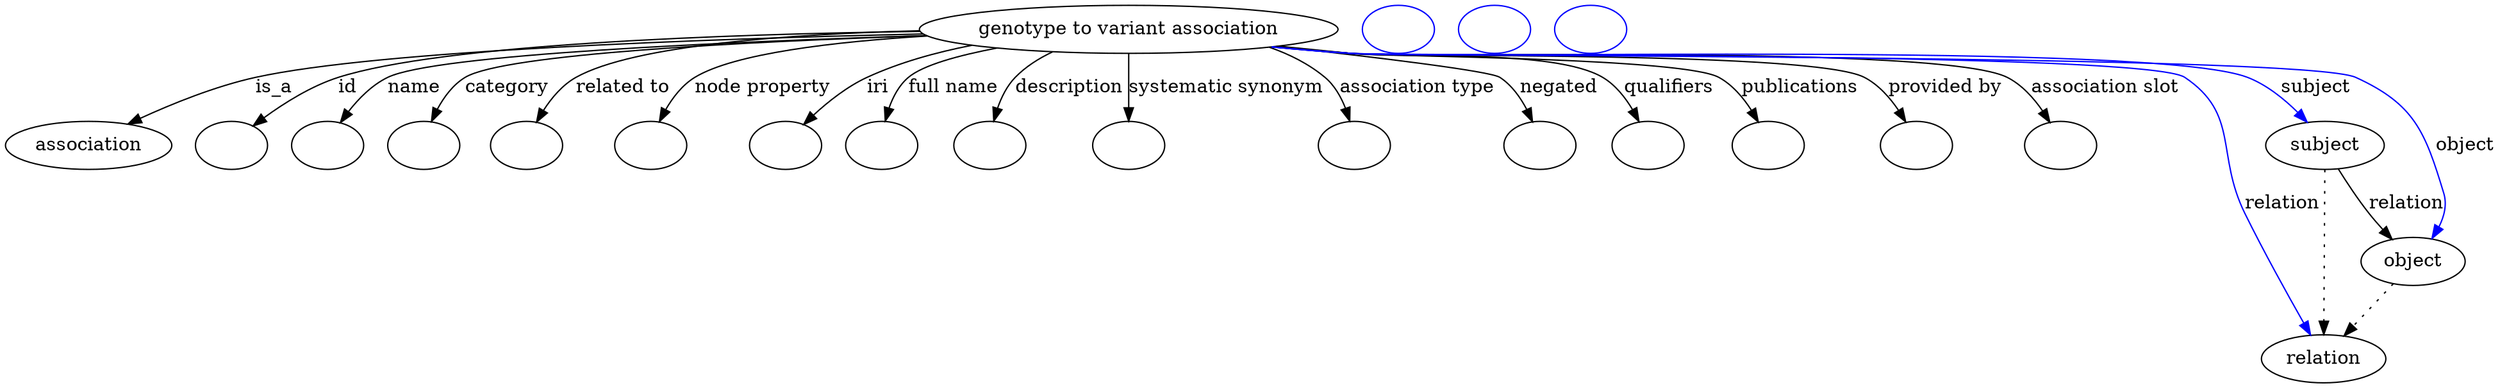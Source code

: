 digraph {
	graph [bb="0,0,1568.6,281"];
	node [label="\N"];
	"genotype to variant association"	 [height=0.5,
		label="genotype to variant association",
		pos="730.4,263",
		width=3.33];
	association	 [height=0.5,
		pos="49.402,177",
		width=1.3723];
	"genotype to variant association" -> association	 [label=is_a,
		lp="189.68,220",
		pos="e,78.951,191.51 612.54,259.54 475.43,254.77 257.68,244.7 177.85,227 146.67,220.09 113.09,206.8 88.091,195.65"];
	id	 [color=black,
		height=0.5,
		label="",
		pos="143.4,177",
		width=0.75];
	"genotype to variant association" -> id	 [color=black,
		label=id,
		lp="245.85,220",
		pos="e,162.66,190.03 612.17,259.81 489.7,255.54 306.97,246.14 239.51,227 215.1,220.07 189.72,206.56 171.18,195.33",
		style=solid];
	name	 [color=black,
		height=0.5,
		label="",
		pos="215.4,177",
		width=0.75];
	"genotype to variant association" -> name	 [color=black,
		label=name,
		lp="294.56,220",
		pos="e,229.98,192.62 616.32,257.33 492.94,250.66 309.69,238.96 279.08,227 263.55,220.93 248.74,209.75 237.32,199.5",
		style=solid];
	category	 [color=black,
		height=0.5,
		label="",
		pos="287.4,177",
		width=0.75];
	"genotype to variant association" -> category	 [color=black,
		label=category,
		lp="353.5,220",
		pos="e,296.73,193.97 616.73,257.24 507.11,250.97 354.21,240.08 329.21,227 318.46,221.38 309.38,211.7 302.46,202.34",
		style=solid];
	"related to"	 [color=black,
		height=0.5,
		label="",
		pos="359.4,177",
		width=0.75];
	"genotype to variant association" -> "related to"	 [color=black,
		label="related to",
		lp="422.64,220",
		pos="e,367.34,194.35 620.93,255.63 530.97,248.85 415.28,238.17 395.93,227 386.29,221.44 378.48,212.2 372.59,203.17",
		style=solid];
	"node property"	 [color=black,
		height=0.5,
		label="",
		pos="432.4,177",
		width=0.75];
	"genotype to variant association" -> "node property"	 [color=black,
		label="node property",
		lp="505.47,220",
		pos="e,439.76,194.7 617.91,256.78 557.98,251.69 491.52,242.68 466.26,227 457.27,221.42 450.1,212.47 444.72,203.67",
		style=solid];
	iri	 [color=black,
		height=0.5,
		label="",
		pos="504.4,177",
		width=0.75];
	"genotype to variant association" -> iri	 [color=black,
		label=iri,
		lp="578.62,220",
		pos="e,520.38,191.84 644.81,250.31 620.59,244.93 594.65,237.41 571.96,227 556.23,219.78 540.57,208.52 528.29,198.5",
		style=solid];
	"full name"	 [color=black,
		height=0.5,
		label="",
		pos="576.4,177",
		width=0.75];
	"genotype to variant association" -> "full name"	 [color=black,
		label="full name",
		lp="626.03,220",
		pos="e,580.5,195.08 657.48,248.69 632.59,242.62 608.63,235.09 599.14,227 592.26,221.13 587.35,212.75 583.9,204.51",
		style=solid];
	description	 [color=black,
		height=0.5,
		label="",
		pos="648.4,177",
		width=0.75];
	"genotype to variant association" -> description	 [color=black,
		label=description,
		lp="695.51,220",
		pos="e,650.74,195.26 687.62,246.01 678.92,240.96 670.52,234.67 664.19,227 659.04,220.75 655.56,212.8 653.22,205.09",
		style=solid];
	"systematic synonym"	 [color=black,
		height=0.5,
		label="",
		pos="730.4,177",
		width=0.75];
	"genotype to variant association" -> "systematic synonym"	 [color=black,
		label="systematic synonym",
		lp="787.37,220",
		pos="e,730.4,195.21 730.4,244.76 730.4,233.36 730.4,218.43 730.4,205.49",
		style=solid];
	"association type"	 [color=black,
		height=0.5,
		label="",
		pos="867.4,177",
		width=0.75];
	"genotype to variant association" -> "association type"	 [color=black,
		label="association type",
		lp="901.31,220",
		pos="e,863.48,194.95 807.02,249.07 820.94,243.88 834.49,236.76 845.4,227 852.03,221.07 856.76,212.76 860.09,204.63",
		style=solid];
	negated	 [color=black,
		height=0.5,
		label="",
		pos="976.4,177",
		width=0.75];
	"genotype to variant association" -> negated	 [color=black,
		label=negated,
		lp="985.17,220",
		pos="e,971.55,195 817.57,250.57 876.57,241.85 944.79,231.06 950.4,227 958.12,221.41 963.72,212.84 967.71,204.37",
		style=solid];
	qualifiers	 [color=black,
		height=0.5,
		label="",
		pos="1048.4,177",
		width=0.75];
	"genotype to variant association" -> qualifiers	 [color=black,
		label=qualifiers,
		lp="1053.5,220",
		pos="e,1040.3,194.31 817.45,250.6 831.47,248.68 845.83,246.75 859.4,245 893.14,240.65 981.98,244.07 1011.4,227 1021.1,221.39 1029,212.14 \
1034.9,203.12",
		style=solid];
	publications	 [color=black,
		height=0.5,
		label="",
		pos="1122.4,177",
		width=0.75];
	"genotype to variant association" -> publications	 [color=black,
		label=publications,
		lp="1133.6,220",
		pos="e,1113.7,194.48 816.01,250.34 830.48,248.41 845.35,246.54 859.4,245 909.04,239.55 1039.4,250.69 1083.4,227 1093.5,221.54 1101.9,\
212.19 1108.2,203.05",
		style=solid];
	"provided by"	 [color=black,
		height=0.5,
		label="",
		pos="1213.4,177",
		width=0.75];
	"genotype to variant association" -> "provided by"	 [color=black,
		label="provided by",
		lp="1224,220",
		pos="e,1204.1,194.11 814.94,250.21 829.74,248.25 845,246.42 859.4,245 893.96,241.6 1140.4,242.57 1171.4,227 1182.3,221.55 1191.4,211.9 \
1198.3,202.52",
		style=solid];
	"association slot"	 [color=black,
		height=0.5,
		label="",
		pos="1303.4,177",
		width=0.75];
	"genotype to variant association" -> "association slot"	 [color=black,
		label="association slot",
		lp="1323.4,220",
		pos="e,1294.1,194.17 814.58,250.09 829.48,248.14 844.88,246.34 859.4,245 903.93,240.91 1221.3,246.79 1261.4,227 1272.3,221.62 1281.4,\
211.98 1288.4,202.59",
		style=solid];
	relation	 [height=0.5,
		pos="1462.4,18",
		width=1.031];
	"genotype to variant association" -> relation	 [color=blue,
		label=relation,
		lp="1437.8,134",
		pos="e,1455.1,35.96 813.88,250.07 829,248.09 844.65,246.29 859.4,245 887.7,242.53 1346.9,242.94 1370.4,227 1378.5,221.53 1428.5,101.01 \
1451.2,45.522",
		style=solid];
	subject	 [height=0.5,
		pos="1467.4,177",
		width=0.97656];
	"genotype to variant association" -> subject	 [color=blue,
		label=subject,
		lp="1459.2,220",
		pos="e,1455.9,194.28 813.87,250.03 828.99,248.06 844.64,246.26 859.4,245 921.32,239.7 1361.5,251.99 1418.4,227 1430.6,221.65 1441.3,211.75 \
1449.6,202.16",
		style=solid];
	object	 [height=0.5,
		pos="1522.4,91",
		width=0.88096];
	"genotype to variant association" -> object	 [color=blue,
		label=object,
		lp="1551.5,177",
		pos="e,1533.4,108.36 813.87,249.99 828.99,248.02 844.64,246.24 859.4,245 928.52,239.2 1420.7,256.57 1483.4,227 1524.7,207.56 1528.6,185.31 \
1539.4,141 1541.3,133.32 1540,125.14 1537.4,117.67",
		style=solid];
	"genotype to variant association relation"	 [color=blue,
		height=0.5,
		label="",
		pos="895.4,263",
		width=0.75];
	subject -> relation	 [pos="e,1463,36.027 1466.8,158.76 1466,131.21 1464.3,78.735 1463.3,46.223",
		style=dotted];
	subject -> object	 [label=relation,
		lp="1518.8,134",
		pos="e,1510,107.63 1477,159.64 1482.6,149.91 1489.8,137.63 1496.6,127 1499,123.37 1501.6,119.6 1504.1,115.92"];
	"genotype to variant association subject"	 [color=blue,
		height=0.5,
		label="",
		pos="967.4,263",
		width=0.75];
	object -> relation	 [pos="e,1476.2,34.752 1508.8,74.435 1501.1,65.075 1491.3,53.191 1482.7,42.745",
		style=dotted];
	"genotype to variant association object"	 [color=blue,
		height=0.5,
		label="",
		pos="1039.4,263",
		width=0.75];
}
